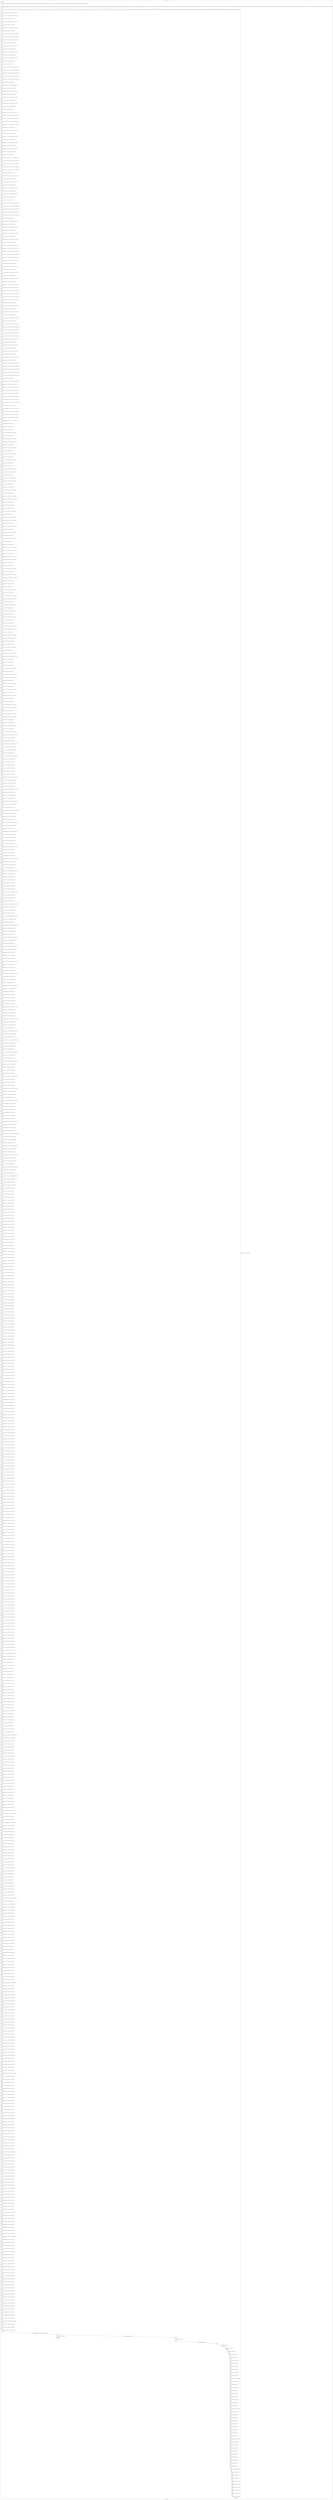 digraph G {
label="Btor2XCFA";
subgraph cluster_0 {
label="main";
main_init[];
l1[];
l3[];
l4[];
l5[];
l6[];
l7[];
l8[];
l9[];
l10[];
l11[];
l12[];
l13[];
l14[];
l15[];
l16[];
l17[];
l18[];
l19[];
l20[];
l21[];
l22[];
l23[];
l24[];
l25[];
l26[];
l27[];
l28[];
l29[];
l30[];
l31[];
l32[];
l33[];
l34[];
l35[];
l36[];
l37[];
l38[];
l39[];
l40[];
l41[];
l42[];
l43[];
l44[];
l45[];
l46[];
l47[];
l48[];
l49[];
l50[];
l51[];
l52[];
l53[];
l54[];
l55[];
l56[];
l57[];
l58[];
l59[];
l60[];
l61[];
l62[];
l63[];
l64[];
l65[];
l66[];
l67[];
l68[];
l69[];
l70[];
l71[];
l72[];
l73[];
l74[];
l75[];
l76[];
l77[];
l78[];
l79[];
l80[];
l81[];
l82[];
l83[];
l84[];
l85[];
l86[];
l87[];
l88[];
l89[];
l90[];
l91[];
l92[];
l93[];
l94[];
l95[];
l96[];
l97[];
l98[];
l99[];
l100[];
l101[];
l102[];
l103[];
l104[];
l105[];
l106[];
l107[];
l108[];
l109[];
l110[];
l111[];
l112[];
l113[];
l114[];
l115[];
l116[];
l117[];
l118[];
l119[];
l120[];
l121[];
l122[];
l123[];
l124[];
l125[];
l126[];
l127[];
l128[];
l129[];
l130[];
l131[];
l132[];
l133[];
l134[];
l135[];
l136[];
l137[];
l138[];
l139[];
l140[];
l141[];
l142[];
l143[];
l144[];
l145[];
l146[];
l147[];
l148[];
l149[];
l150[];
l151[];
l152[];
l153[];
l154[];
l155[];
l156[];
l157[];
l158[];
l159[];
l160[];
l161[];
l162[];
l163[];
l164[];
l165[];
l166[];
l167[];
l168[];
l169[];
l170[];
l171[];
l172[];
l173[];
l174[];
l175[];
l176[];
l177[];
l178[];
l179[];
l180[];
l181[];
l182[];
l183[];
l184[];
l185[];
l186[];
l187[];
l188[];
l189[];
l190[];
l191[];
l192[];
l193[];
l194[];
l195[];
l196[];
l197[];
l198[];
l199[];
l200[];
l201[];
l202[];
l203[];
l204[];
l205[];
l206[];
l207[];
l208[];
l209[];
l210[];
l211[];
l212[];
l213[];
l214[];
l215[];
l216[];
l217[];
l218[];
l219[];
l220[];
l221[];
l222[];
l223[];
l224[];
l225[];
l226[];
l227[];
l228[];
l229[];
l230[];
l231[];
l232[];
l233[];
l234[];
l235[];
l236[];
l237[];
l238[];
l239[];
l240[];
l241[];
l242[];
l243[];
l244[];
l245[];
l246[];
l247[];
l248[];
l249[];
l250[];
l251[];
l252[];
l253[];
l254[];
l255[];
l256[];
l257[];
l258[];
l259[];
l260[];
l261[];
l262[];
l263[];
l264[];
l265[];
l266[];
l267[];
l268[];
l269[];
l270[];
l271[];
l272[];
l273[];
l274[];
l275[];
l276[];
l277[];
l278[];
l279[];
l280[];
l281[];
l282[];
l283[];
l284[];
l285[];
l286[];
l287[];
l288[];
l289[];
l290[];
l291[];
l292[];
l293[];
l294[];
l295[];
l296[];
l297[];
l298[];
l299[];
l300[];
l301[];
l302[];
l303[];
l304[];
l305[];
l306[];
l307[];
l308[];
l309[];
l310[];
l311[];
l312[];
l313[];
l314[];
l315[];
l316[];
l317[];
l318[];
l319[];
l320[];
l321[];
l322[];
l323[];
l324[];
l325[];
l326[];
l327[];
l328[];
l329[];
l330[];
l331[];
l332[];
l333[];
l334[];
l335[];
l336[];
l337[];
l338[];
l339[];
l340[];
l341[];
l342[];
l343[];
l344[];
l345[];
l346[];
l347[];
l348[];
l349[];
l350[];
l351[];
l352[];
l353[];
l354[];
l355[];
l356[];
l357[];
l358[];
l359[];
l360[];
l361[];
l362[];
l363[];
l364[];
l365[];
l366[];
l367[];
l368[];
l369[];
l370[];
l371[];
l372[];
l373[];
l374[];
l375[];
l376[];
l377[];
l378[];
l379[];
l380[];
l381[];
l382[];
l383[];
l384[];
l385[];
l386[];
l387[];
l388[];
l389[];
l390[];
l391[];
l392[];
l393[];
l394[];
l395[];
l396[];
l397[];
l398[];
l399[];
l400[];
l401[];
l402[];
l403[];
l404[];
l405[];
l406[];
l407[];
l408[];
l409[];
l410[];
l411[];
l412[];
l413[];
l414[];
l415[];
l416[];
l417[];
l418[];
l419[];
l420[];
l421[];
l422[];
l423[];
l424[];
l425[];
l426[];
l427[];
l428[];
l429[];
l430[];
l431[];
l432[];
l433[];
l434[];
l435[];
l436[];
l437[];
l438[];
l439[];
l440[];
l441[];
l442[];
l443[];
l444[];
l445[];
l446[];
l447[];
l448[];
l449[];
l450[];
l451[];
l452[];
l453[];
l454[];
l455[];
l456[];
l457[];
l458[];
l459[];
l460[];
l461[];
l462[];
l463[];
l464[];
l465[];
l466[];
l467[];
l468[];
l469[];
l470[];
l471[];
l472[];
l473[];
l474[];
l475[];
l476[];
l477[];
l478[];
l479[];
l480[];
l481[];
l482[];
l483[];
l484[];
l485[];
l486[];
l487[];
l488[];
l489[];
l490[];
l491[];
l492[];
l493[];
l494[];
l495[];
l496[];
l497[];
l498[];
l499[];
l500[];
l501[];
l502[];
l503[];
l504[];
l505[];
l506[];
l507[];
l508[];
l509[];
l510[];
l511[];
l512[];
l513[];
l514[];
l515[];
l516[];
l517[];
l518[];
l519[];
l520[];
l521[];
l522[];
l523[];
l524[];
l525[];
l526[];
l527[];
l528[];
l529[];
l530[];
l531[];
l532[];
l533[];
l534[];
l535[];
l536[];
l537[];
l538[];
l539[];
l540[];
l541[];
l542[];
l543[];
l544[];
l545[];
l546[];
l547[];
l548[];
l549[];
l550[];
l551[];
l552[];
l553[];
l554[];
l555[];
l556[];
l557[];
l558[];
l559[];
l560[];
l561[];
l562[];
l563[];
l564[];
l565[];
l566[];
l567[];
l568[];
l569[];
l570[];
l571[];
l572[];
l573[];
l574[];
l575[];
l576[];
l577[];
l578[];
l579[];
l580[];
l581[];
l582[];
l583[];
l584[];
l585[];
l586[];
l587[];
l588[];
l589[];
l590[];
l591[];
l592[];
l593[];
l594[];
l595[];
l596[];
l597[];
l598[];
l599[];
l600[];
l601[];
l602[];
l603[];
l604[];
l605[];
l606[];
l607[];
l608[];
l609[];
l610[];
l611[];
l612[];
l613[];
l614[];
l615[];
l616[];
l617[];
l618[];
l619[];
l620[];
l621[];
l622[];
l623[];
l624[];
l625[];
l626[];
l627[];
l628[];
l629[];
l630[];
l631[];
l632[];
l633[];
l634[];
l635[];
l636[];
l637[];
l638[];
l639[];
l640[];
l641[];
l642[];
l643[];
l644[];
l645[];
l646[];
l647[];
l648[];
l649[];
l650[];
l651[];
l652[];
l653[];
l654[];
l655[];
l656[];
l657[];
l658[];
l659[];
l660[];
l661[];
l662[];
l663[];
l664[];
l665[];
l666[];
l667[];
l668[];
l669[];
l670[];
l671[];
l672[];
l673[];
l674[];
l675[];
l676[];
l677[];
l678[];
l679[];
l680[];
l681[];
l682[];
l683[];
l684[];
l685[];
l686[];
l687[];
l688[];
l689[];
l690[];
l691[];
l692[];
l693[];
l694[];
l695[];
l696[];
l697[];
l698[];
l699[];
l700[];
l701[];
l702[];
l703[];
l704[];
l705[];
l706[];
l707[];
l708[];
l709[];
l710[];
l711[];
l712[];
l713[];
l714[];
l715[];
l716[];
l717[];
l718[];
l719[];
l720[];
l721[];
l722[];
l723[];
l724[];
l725[];
l726[];
l727[];
l728[];
l729[];
l730[];
l731[];
l732[];
l733[];
l734[];
l735[];
l736[];
l737[];
l738[];
l739[];
l740[];
l741[];
l742[];
l743[];
l744[];
l745[];
l746[];
l747[];
l748[];
l749[];
l750[];
l751[];
l752[];
l753[];
l754[];
l755[];
l756[];
l757[];
l758[];
l759[];
l760[];
l761[];
l762[];
l763[];
l764[];
l765[];
l766[];
l767[];
l768[];
l769[];
l770[];
l771[];
l772[];
l773[];
main_error[];
l774[];
l775[];
l776[];
l777[];
l778[];
l779[];
l780[];
l781[];
l782[];
l783[];
l784[];
l785[];
l786[];
l787[];
l788[];
l789[];
l790[];
l791[];
l792[];
l793[];
l794[];
l795[];
l796[];
l797[];
l798[];
l799[];
l800[];
l801[];
l802[];
l803[];
l804[];
l805[];
l806[];
l807[];
l808[];
l809[];
l810[];
l811[];
l812[];
l813[];
l814[];
l815[];
l816[];
l817[];
l818[];
l819[];
l820[];
l821[];
l822[];
l823[];
l824[];
l825[];
l826[];
l827[];
main_init -> l1 [label="[(assign const_4 #b00000000),(assign const_31 #b0),(assign const_114 #b00000000000000000000000000000001),(assign const_115 #b00000000000000000000000000000000),(assign const_126 #b11111111),(assign const_128 #b00000000),(assign const_131 #b00000011),(assign const_135 #b00000010),(assign const_139 #b00000001)] "];
l3 -> l4 [label="[(havoc input_127),(havoc input_132),(havoc input_136),(havoc input_140),(havoc input_143),(havoc input_158),(havoc input_173),(havoc input_188),(havoc input_203),(havoc input_206),(havoc input_209),(havoc input_212),(havoc input_215),(havoc input_228),(havoc input_241),(havoc input_254),(havoc input_267),(havoc input_268),(havoc input_269),(havoc input_270),(havoc input_271),(havoc input_272),(havoc input_273),(havoc input_274),(havoc input_302),(havoc input_304),(havoc input_314),(havoc input_319),(havoc input_321),(havoc input_326),(havoc input_330),(havoc input_345),(havoc input_347),(havoc input_357),(havoc input_362),(havoc input_364),(havoc input_369),(havoc input_373),(havoc input_388),(havoc input_390),(havoc input_400),(havoc input_405),(havoc input_407),(havoc input_412),(havoc input_416),(havoc input_431),(havoc input_433),(havoc input_443),(havoc input_448),(havoc input_450),(havoc input_455),(havoc input_459)] "];
l4 -> l5 [label="[(assign ternary_116 (ite (= state_44 #b1) const_114 const_115))] "];
l5 -> l6 [label="[(assign ternary_117 (ite (= state_64 #b1) const_114 const_115))] "];
l6 -> l7 [label="[(assign binary_118 (bvadd ternary_116 ternary_117))] "];
l7 -> l8 [label="[(assign ternary_119 (ite (= state_84 #b1) const_114 const_115))] "];
l8 -> l9 [label="[(assign binary_120 (bvadd binary_118 ternary_119))] "];
l9 -> l10 [label="[(assign ternary_121 (ite (= state_104 #b1) const_114 const_115))] "];
l10 -> l11 [label="[(assign binary_122 (bvadd binary_120 ternary_121))] "];
l11 -> l12 [label="[(assign comparison_123 (ite (bvule binary_122 const_114) #b1 #b0))] "];
l12 -> l13 [label="[(assign binary_124 (bvand (bvnot state_112) (bvnot comparison_123)))] "];
l13 -> l14 [label="[(assign comparison_129 (ite (= const_128 state_29) #b1 #b0))] "];
l14 -> l15 [label="[(assign binary_130 (bvand input_127 comparison_129))] "];
l15 -> l16 [label="[(assign comparison_133 (ite (= const_128 state_27) #b1 #b0))] "];
l16 -> l17 [label="[(assign binary_134 (bvand input_132 comparison_133))] "];
l17 -> l18 [label="[(assign comparison_137 (ite (= const_128 state_25) #b1 #b0))] "];
l18 -> l19 [label="[(assign binary_138 (bvand input_136 comparison_137))] "];
l19 -> l20 [label="[(assign comparison_141 (ite (= const_128 state_23) #b1 #b0))] "];
l20 -> l21 [label="[(assign binary_142 (bvand input_140 comparison_141))] "];
l21 -> l22 [label="[(assign binary_144 (bvxor const_126 state_5))] "];
l22 -> l23 [label="[(assign ternary_145 (ite (= input_143 #b1) const_126 binary_144))] "];
l23 -> l24 [label="[(assign ternary_146 (ite (= binary_142 #b1) const_128 ternary_145))] "];
l24 -> l25 [label="[(assign ternary_147 (ite (= binary_138 #b1) const_139 ternary_146))] "];
l25 -> l26 [label="[(assign ternary_148 (ite (= binary_134 #b1) const_135 ternary_147))] "];
l26 -> l27 [label="[(assign ternary_149 (ite (= binary_130 #b1) const_131 ternary_148))] "];
l27 -> l28 [label="[(assign binary_150 (bvxor const_126 ternary_149))] "];
l28 -> l29 [label="[(assign comparison_152 (ite (= const_139 state_29) #b1 #b0))] "];
l29 -> l30 [label="[(assign binary_153 (bvand input_127 comparison_152))] "];
l30 -> l31 [label="[(assign comparison_154 (ite (= const_139 state_27) #b1 #b0))] "];
l31 -> l32 [label="[(assign binary_155 (bvand input_132 comparison_154))] "];
l32 -> l33 [label="[(assign comparison_156 (ite (= const_139 state_25) #b1 #b0))] "];
l33 -> l34 [label="[(assign binary_157 (bvand input_136 comparison_156))] "];
l34 -> l35 [label="[(assign comparison_159 (ite (= const_139 state_23) #b1 #b0))] "];
l35 -> l36 [label="[(assign binary_160 (bvand input_140 comparison_159))] "];
l36 -> l37 [label="[(assign binary_161 (bvxor const_126 state_7))] "];
l37 -> l38 [label="[(assign ternary_162 (ite (= binary_160 #b1) const_128 binary_161))] "];
l38 -> l39 [label="[(assign ternary_163 (ite (= input_158 #b1) const_126 ternary_162))] "];
l39 -> l40 [label="[(assign ternary_164 (ite (= binary_157 #b1) const_139 ternary_163))] "];
l40 -> l41 [label="[(assign ternary_165 (ite (= binary_155 #b1) const_135 ternary_164))] "];
l41 -> l42 [label="[(assign ternary_166 (ite (= binary_153 #b1) const_131 ternary_165))] "];
l42 -> l43 [label="[(assign binary_167 (bvxor const_126 ternary_166))] "];
l43 -> l44 [label="[(assign comparison_169 (ite (= const_135 state_29) #b1 #b0))] "];
l44 -> l45 [label="[(assign binary_170 (bvand input_127 comparison_169))] "];
l45 -> l46 [label="[(assign comparison_171 (ite (= const_135 state_27) #b1 #b0))] "];
l46 -> l47 [label="[(assign binary_172 (bvand input_132 comparison_171))] "];
l47 -> l48 [label="[(assign comparison_174 (ite (= const_135 state_25) #b1 #b0))] "];
l48 -> l49 [label="[(assign binary_175 (bvand input_136 comparison_174))] "];
l49 -> l50 [label="[(assign comparison_176 (ite (= const_135 state_23) #b1 #b0))] "];
l50 -> l51 [label="[(assign binary_177 (bvand input_140 comparison_176))] "];
l51 -> l52 [label="[(assign binary_178 (bvxor const_126 state_9))] "];
l52 -> l53 [label="[(assign ternary_179 (ite (= binary_177 #b1) const_128 binary_178))] "];
l53 -> l54 [label="[(assign ternary_180 (ite (= binary_175 #b1) const_139 ternary_179))] "];
l54 -> l55 [label="[(assign ternary_181 (ite (= input_173 #b1) const_126 ternary_180))] "];
l55 -> l56 [label="[(assign ternary_182 (ite (= binary_172 #b1) const_135 ternary_181))] "];
l56 -> l57 [label="[(assign ternary_183 (ite (= binary_170 #b1) const_131 ternary_182))] "];
l57 -> l58 [label="[(assign binary_184 (bvxor const_126 ternary_183))] "];
l58 -> l59 [label="[(assign comparison_186 (ite (= const_131 state_29) #b1 #b0))] "];
l59 -> l60 [label="[(assign binary_187 (bvand input_127 comparison_186))] "];
l60 -> l61 [label="[(assign comparison_189 (ite (= const_131 state_27) #b1 #b0))] "];
l61 -> l62 [label="[(assign binary_190 (bvand input_132 comparison_189))] "];
l62 -> l63 [label="[(assign comparison_191 (ite (= const_131 state_25) #b1 #b0))] "];
l63 -> l64 [label="[(assign binary_192 (bvand input_136 comparison_191))] "];
l64 -> l65 [label="[(assign comparison_193 (ite (= const_131 state_23) #b1 #b0))] "];
l65 -> l66 [label="[(assign binary_194 (bvand input_140 comparison_193))] "];
l66 -> l67 [label="[(assign binary_195 (bvxor const_126 state_11))] "];
l67 -> l68 [label="[(assign ternary_196 (ite (= binary_194 #b1) const_128 binary_195))] "];
l68 -> l69 [label="[(assign ternary_197 (ite (= binary_192 #b1) const_139 ternary_196))] "];
l69 -> l70 [label="[(assign ternary_198 (ite (= binary_190 #b1) const_135 ternary_197))] "];
l70 -> l71 [label="[(assign ternary_199 (ite (= input_188 #b1) const_126 ternary_198))] "];
l71 -> l72 [label="[(assign ternary_200 (ite (= binary_187 #b1) const_131 ternary_199))] "];
l72 -> l73 [label="[(assign binary_201 (bvxor const_126 ternary_200))] "];
l73 -> l74 [label="[(assign comparison_204 (ite (= const_128 binary_195) #b1 #b0))] "];
l74 -> l75 [label="[(assign binary_205 (bvand input_203 comparison_204))] "];
l75 -> l76 [label="[(assign comparison_207 (ite (= const_128 binary_178) #b1 #b0))] "];
l76 -> l77 [label="[(assign binary_208 (bvand input_206 comparison_207))] "];
l77 -> l78 [label="[(assign comparison_210 (ite (= const_128 binary_161) #b1 #b0))] "];
l78 -> l79 [label="[(assign binary_211 (bvand input_209 comparison_210))] "];
l79 -> l80 [label="[(assign comparison_213 (ite (= const_128 binary_144) #b1 #b0))] "];
l80 -> l81 [label="[(assign binary_214 (bvand input_212 comparison_213))] "];
l81 -> l82 [label="[(assign ternary_216 (ite (= input_215 #b1) const_139 state_13))] "];
l82 -> l83 [label="[(assign ternary_217 (ite (= binary_214 #b1) const_128 ternary_216))] "];
l83 -> l84 [label="[(assign ternary_218 (ite (= binary_211 #b1) const_128 ternary_217))] "];
l84 -> l85 [label="[(assign ternary_219 (ite (= binary_208 #b1) const_128 ternary_218))] "];
l85 -> l86 [label="[(assign ternary_220 (ite (= binary_205 #b1) const_128 ternary_219))] "];
l86 -> l87 [label="[(assign comparison_222 (ite (= const_139 binary_195) #b1 #b0))] "];
l87 -> l88 [label="[(assign binary_223 (bvand input_203 comparison_222))] "];
l88 -> l89 [label="[(assign comparison_224 (ite (= const_139 binary_178) #b1 #b0))] "];
l89 -> l90 [label="[(assign binary_225 (bvand input_206 comparison_224))] "];
l90 -> l91 [label="[(assign comparison_226 (ite (= const_139 binary_161) #b1 #b0))] "];
l91 -> l92 [label="[(assign binary_227 (bvand input_209 comparison_226))] "];
l92 -> l93 [label="[(assign comparison_229 (ite (= const_139 binary_144) #b1 #b0))] "];
l93 -> l94 [label="[(assign binary_230 (bvand input_212 comparison_229))] "];
l94 -> l95 [label="[(assign ternary_231 (ite (= binary_230 #b1) const_128 state_15))] "];
l95 -> l96 [label="[(assign ternary_232 (ite (= input_228 #b1) const_139 ternary_231))] "];
l96 -> l97 [label="[(assign ternary_233 (ite (= binary_227 #b1) const_128 ternary_232))] "];
l97 -> l98 [label="[(assign ternary_234 (ite (= binary_225 #b1) const_128 ternary_233))] "];
l98 -> l99 [label="[(assign ternary_235 (ite (= binary_223 #b1) const_128 ternary_234))] "];
l99 -> l100 [label="[(assign comparison_237 (ite (= const_135 binary_195) #b1 #b0))] "];
l100 -> l101 [label="[(assign binary_238 (bvand input_203 comparison_237))] "];
l101 -> l102 [label="[(assign comparison_239 (ite (= const_135 binary_178) #b1 #b0))] "];
l102 -> l103 [label="[(assign binary_240 (bvand input_206 comparison_239))] "];
l103 -> l104 [label="[(assign comparison_242 (ite (= const_135 binary_161) #b1 #b0))] "];
l104 -> l105 [label="[(assign binary_243 (bvand input_209 comparison_242))] "];
l105 -> l106 [label="[(assign comparison_244 (ite (= const_135 binary_144) #b1 #b0))] "];
l106 -> l107 [label="[(assign binary_245 (bvand input_212 comparison_244))] "];
l107 -> l108 [label="[(assign ternary_246 (ite (= binary_245 #b1) const_128 state_17))] "];
l108 -> l109 [label="[(assign ternary_247 (ite (= binary_243 #b1) const_128 ternary_246))] "];
l109 -> l110 [label="[(assign ternary_248 (ite (= input_241 #b1) const_139 ternary_247))] "];
l110 -> l111 [label="[(assign ternary_249 (ite (= binary_240 #b1) const_128 ternary_248))] "];
l111 -> l112 [label="[(assign ternary_250 (ite (= binary_238 #b1) const_128 ternary_249))] "];
l112 -> l113 [label="[(assign comparison_252 (ite (= const_131 binary_195) #b1 #b0))] "];
l113 -> l114 [label="[(assign binary_253 (bvand input_203 comparison_252))] "];
l114 -> l115 [label="[(assign comparison_255 (ite (= const_131 binary_178) #b1 #b0))] "];
l115 -> l116 [label="[(assign binary_256 (bvand input_206 comparison_255))] "];
l116 -> l117 [label="[(assign comparison_257 (ite (= const_131 binary_161) #b1 #b0))] "];
l117 -> l118 [label="[(assign binary_258 (bvand input_209 comparison_257))] "];
l118 -> l119 [label="[(assign comparison_259 (ite (= const_131 binary_144) #b1 #b0))] "];
l119 -> l120 [label="[(assign binary_260 (bvand input_212 comparison_259))] "];
l120 -> l121 [label="[(assign ternary_261 (ite (= binary_260 #b1) const_128 state_19))] "];
l121 -> l122 [label="[(assign ternary_262 (ite (= binary_258 #b1) const_128 ternary_261))] "];
l122 -> l123 [label="[(assign ternary_263 (ite (= binary_256 #b1) const_128 ternary_262))] "];
l123 -> l124 [label="[(assign ternary_264 (ite (= input_254 #b1) const_139 ternary_263))] "];
l124 -> l125 [label="[(assign ternary_265 (ite (= binary_253 #b1) const_128 ternary_264))] "];
l125 -> l126 [label="[(assign binary_275 (bvxor const_126 state_21))] "];
l126 -> l127 [label="[(assign ternary_276 (ite (= input_274 #b1) const_128 binary_275))] "];
l127 -> l128 [label="[(assign ternary_277 (ite (= input_273 #b1) const_126 ternary_276))] "];
l128 -> l129 [label="[(assign ternary_278 (ite (= input_272 #b1) const_139 ternary_277))] "];
l129 -> l130 [label="[(assign ternary_279 (ite (= input_271 #b1) const_126 ternary_278))] "];
l130 -> l131 [label="[(assign ternary_280 (ite (= input_270 #b1) const_135 ternary_279))] "];
l131 -> l132 [label="[(assign ternary_281 (ite (= input_269 #b1) const_126 ternary_280))] "];
l132 -> l133 [label="[(assign ternary_282 (ite (= input_268 #b1) const_131 ternary_281))] "];
l133 -> l134 [label="[(assign ternary_283 (ite (= input_267 #b1) const_126 ternary_282))] "];
l134 -> l135 [label="[(assign binary_284 (bvxor const_126 ternary_283))] "];
l135 -> l136 [label="[(assign ternary_286 (ite (= input_274 #b1) binary_275 state_23))] "];
l136 -> l137 [label="[(assign ternary_288 (ite (= input_272 #b1) binary_275 state_25))] "];
l137 -> l138 [label="[(assign ternary_290 (ite (= input_270 #b1) binary_275 state_27))] "];
l138 -> l139 [label="[(assign ternary_292 (ite (= input_268 #b1) binary_275 state_29))] "];
l139 -> l140 [label="[(assign binary_294 (bvand (bvnot state_32) (bvnot input_143)))] "];
l140 -> l141 [label="[(assign binary_295 (bvor binary_294 input_273))] "];
l141 -> l142 [label="[(assign binary_296 (bvor binary_295 input_212))] "];
l142 -> l143 [label="[(assign binary_298 (bvor state_34 input_143))] "];
l143 -> l144 [label="[(assign binary_299 (bvand binary_298 (bvnot input_274)))] "];
l144 -> l145 [label="[(assign binary_301 (bvor state_36 input_274))] "];
l145 -> l146 [label="[(assign binary_303 (bvand binary_301 (bvnot input_302)))] "];
l146 -> l147 [label="[(assign binary_305 (bvand binary_303 (bvnot input_304)))] "];
l147 -> l148 [label="[(assign binary_307 (bvor state_38 input_304))] "];
l148 -> l149 [label="[(assign binary_308 (bvand binary_307 (bvnot input_215)))] "];
l149 -> l150 [label="[(assign binary_310 (bvor state_40 input_215))] "];
l150 -> l151 [label="[(assign binary_311 (bvand binary_310 (bvnot input_140)))] "];
l151 -> l152 [label="[(assign binary_313 (bvor state_42 input_140))] "];
l152 -> l153 [label="[(assign binary_315 (bvand binary_313 (bvnot input_314)))] "];
l153 -> l154 [label="[(assign binary_317 (bvor state_44 input_302))] "];
l154 -> l155 [label="[(assign binary_318 (bvor binary_317 input_314))] "];
l155 -> l156 [label="[(assign binary_320 (bvand binary_318 (bvnot input_319)))] "];
l156 -> l157 [label="[(assign binary_322 (bvand binary_320 (bvnot input_321)))] "];
l157 -> l158 [label="[(assign binary_324 (bvor state_46 input_319))] "];
l158 -> l159 [label="[(assign binary_325 (bvand binary_324 (bvnot input_273)))] "];
l159 -> l160 [label="[(assign binary_327 (bvand binary_325 (bvnot input_326)))] "];
l160 -> l161 [label="[(assign binary_329 (bvor state_48 input_321))] "];
l161 -> l162 [label="[(assign binary_331 (bvor binary_329 input_330))] "];
l162 -> l163 [label="[(assign binary_332 (bvand binary_331 (bvnot input_212)))] "];
l163 -> l164 [label="[(assign binary_334 (bvor state_50 input_326))] "];
l164 -> l165 [label="[(assign binary_335 (bvand binary_334 (bvnot input_330)))] "];
l165 -> l166 [label="[(assign binary_337 (bvand (bvnot state_52) (bvnot input_158)))] "];
l166 -> l167 [label="[(assign binary_338 (bvor binary_337 input_271))] "];
l167 -> l168 [label="[(assign binary_339 (bvor binary_338 input_209))] "];
l168 -> l169 [label="[(assign binary_341 (bvor state_54 input_158))] "];
l169 -> l170 [label="[(assign binary_342 (bvand binary_341 (bvnot input_272)))] "];
l170 -> l171 [label="[(assign binary_344 (bvor state_56 input_272))] "];
l171 -> l172 [label="[(assign binary_346 (bvand binary_344 (bvnot input_345)))] "];
l172 -> l173 [label="[(assign binary_348 (bvand binary_346 (bvnot input_347)))] "];
l173 -> l174 [label="[(assign binary_350 (bvor state_58 input_347))] "];
l174 -> l175 [label="[(assign binary_351 (bvand binary_350 (bvnot input_228)))] "];
l175 -> l176 [label="[(assign binary_353 (bvor state_60 input_228))] "];
l176 -> l177 [label="[(assign binary_354 (bvand binary_353 (bvnot input_136)))] "];
l177 -> l178 [label="[(assign binary_356 (bvor state_62 input_136))] "];
l178 -> l179 [label="[(assign binary_358 (bvand binary_356 (bvnot input_357)))] "];
l179 -> l180 [label="[(assign binary_360 (bvor state_64 input_345))] "];
l180 -> l181 [label="[(assign binary_361 (bvor binary_360 input_357))] "];
l181 -> l182 [label="[(assign binary_363 (bvand binary_361 (bvnot input_362)))] "];
l182 -> l183 [label="[(assign binary_365 (bvand binary_363 (bvnot input_364)))] "];
l183 -> l184 [label="[(assign binary_367 (bvor state_66 input_362))] "];
l184 -> l185 [label="[(assign binary_368 (bvand binary_367 (bvnot input_271)))] "];
l185 -> l186 [label="[(assign binary_370 (bvand binary_368 (bvnot input_369)))] "];
l186 -> l187 [label="[(assign binary_372 (bvor state_68 input_364))] "];
l187 -> l188 [label="[(assign binary_374 (bvor binary_372 input_373))] "];
l188 -> l189 [label="[(assign binary_375 (bvand binary_374 (bvnot input_209)))] "];
l189 -> l190 [label="[(assign binary_377 (bvor state_70 input_369))] "];
l190 -> l191 [label="[(assign binary_378 (bvand binary_377 (bvnot input_373)))] "];
l191 -> l192 [label="[(assign binary_380 (bvand (bvnot state_72) (bvnot input_173)))] "];
l192 -> l193 [label="[(assign binary_381 (bvor binary_380 input_269))] "];
l193 -> l194 [label="[(assign binary_382 (bvor binary_381 input_206))] "];
l194 -> l195 [label="[(assign binary_384 (bvor state_74 input_173))] "];
l195 -> l196 [label="[(assign binary_385 (bvand binary_384 (bvnot input_270)))] "];
l196 -> l197 [label="[(assign binary_387 (bvor state_76 input_270))] "];
l197 -> l198 [label="[(assign binary_389 (bvand binary_387 (bvnot input_388)))] "];
l198 -> l199 [label="[(assign binary_391 (bvand binary_389 (bvnot input_390)))] "];
l199 -> l200 [label="[(assign binary_393 (bvor state_78 input_390))] "];
l200 -> l201 [label="[(assign binary_394 (bvand binary_393 (bvnot input_241)))] "];
l201 -> l202 [label="[(assign binary_396 (bvor state_80 input_241))] "];
l202 -> l203 [label="[(assign binary_397 (bvand binary_396 (bvnot input_132)))] "];
l203 -> l204 [label="[(assign binary_399 (bvor state_82 input_132))] "];
l204 -> l205 [label="[(assign binary_401 (bvand binary_399 (bvnot input_400)))] "];
l205 -> l206 [label="[(assign binary_403 (bvor state_84 input_388))] "];
l206 -> l207 [label="[(assign binary_404 (bvor binary_403 input_400))] "];
l207 -> l208 [label="[(assign binary_406 (bvand binary_404 (bvnot input_405)))] "];
l208 -> l209 [label="[(assign binary_408 (bvand binary_406 (bvnot input_407)))] "];
l209 -> l210 [label="[(assign binary_410 (bvor state_86 input_405))] "];
l210 -> l211 [label="[(assign binary_411 (bvand binary_410 (bvnot input_269)))] "];
l211 -> l212 [label="[(assign binary_413 (bvand binary_411 (bvnot input_412)))] "];
l212 -> l213 [label="[(assign binary_415 (bvor state_88 input_407))] "];
l213 -> l214 [label="[(assign binary_417 (bvor binary_415 input_416))] "];
l214 -> l215 [label="[(assign binary_418 (bvand binary_417 (bvnot input_206)))] "];
l215 -> l216 [label="[(assign binary_420 (bvor state_90 input_412))] "];
l216 -> l217 [label="[(assign binary_421 (bvand binary_420 (bvnot input_416)))] "];
l217 -> l218 [label="[(assign binary_423 (bvand (bvnot state_92) (bvnot input_188)))] "];
l218 -> l219 [label="[(assign binary_424 (bvor binary_423 input_267))] "];
l219 -> l220 [label="[(assign binary_425 (bvor binary_424 input_203))] "];
l220 -> l221 [label="[(assign binary_427 (bvor state_94 input_188))] "];
l221 -> l222 [label="[(assign binary_428 (bvand binary_427 (bvnot input_268)))] "];
l222 -> l223 [label="[(assign binary_430 (bvor state_96 input_268))] "];
l223 -> l224 [label="[(assign binary_432 (bvand binary_430 (bvnot input_431)))] "];
l224 -> l225 [label="[(assign binary_434 (bvand binary_432 (bvnot input_433)))] "];
l225 -> l226 [label="[(assign binary_436 (bvor state_98 input_433))] "];
l226 -> l227 [label="[(assign binary_437 (bvand binary_436 (bvnot input_254)))] "];
l227 -> l228 [label="[(assign binary_439 (bvor state_100 input_254))] "];
l228 -> l229 [label="[(assign binary_440 (bvand binary_439 (bvnot input_127)))] "];
l229 -> l230 [label="[(assign binary_442 (bvor state_102 input_127))] "];
l230 -> l231 [label="[(assign binary_444 (bvand binary_442 (bvnot input_443)))] "];
l231 -> l232 [label="[(assign binary_446 (bvor state_104 input_431))] "];
l232 -> l233 [label="[(assign binary_447 (bvor binary_446 input_443))] "];
l233 -> l234 [label="[(assign binary_449 (bvand binary_447 (bvnot input_448)))] "];
l234 -> l235 [label="[(assign binary_451 (bvand binary_449 (bvnot input_450)))] "];
l235 -> l236 [label="[(assign binary_453 (bvor state_106 input_448))] "];
l236 -> l237 [label="[(assign binary_454 (bvand binary_453 (bvnot input_267)))] "];
l237 -> l238 [label="[(assign binary_456 (bvand binary_454 (bvnot input_455)))] "];
l238 -> l239 [label="[(assign binary_458 (bvor state_108 input_450))] "];
l239 -> l240 [label="[(assign binary_460 (bvor binary_458 input_459))] "];
l240 -> l241 [label="[(assign binary_461 (bvand binary_460 (bvnot input_203)))] "];
l241 -> l242 [label="[(assign binary_463 (bvor state_110 input_455))] "];
l242 -> l243 [label="[(assign binary_464 (bvand binary_463 (bvnot input_459)))] "];
l243 -> l244 [label="[(assign binary_466 (bvor (bvnot state_32) (bvnot input_143)))] "];
l244 -> l245 [label="[(assign binary_467 (bvor state_34 (bvnot input_274)))] "];
l245 -> l246 [label="[(assign binary_468 (bvand binary_466 binary_467))] "];
l246 -> l247 [label="[(assign comparison_469 (ite (= const_126 state_23) #b1 #b0))] "];
l247 -> l248 [label="[(assign binary_470 (bvand state_36 comparison_469))] "];
l248 -> l249 [label="[(assign binary_471 (bvor (bvnot input_302) binary_470))] "];
l249 -> l250 [label="[(assign binary_472 (bvand binary_468 binary_471))] "];
l250 -> l251 [label="[(assign binary_473 (bvand state_36 (bvnot comparison_469)))] "];
l251 -> l252 [label="[(assign binary_474 (bvor (bvnot input_304) binary_473))] "];
l252 -> l253 [label="[(assign binary_475 (bvand binary_472 binary_474))] "];
l253 -> l254 [label="[(assign binary_476 (bvor state_38 (bvnot input_215)))] "];
l254 -> l255 [label="[(assign binary_477 (bvand binary_475 binary_476))] "];
l255 -> l256 [label="[(assign binary_478 (bvor state_40 (bvnot input_140)))] "];
l256 -> l257 [label="[(assign binary_479 (bvand binary_477 binary_478))] "];
l257 -> l258 [label="[(assign comparison_480 (ite (= const_128 state_13) #b1 #b0))] "];
l258 -> l259 [label="[(assign binary_481 (bvand state_42 comparison_480))] "];
l259 -> l260 [label="[(assign binary_482 (bvor (bvnot input_314) binary_481))] "];
l260 -> l261 [label="[(assign binary_483 (bvand binary_479 binary_482))] "];
l261 -> l262 [label="[(assign comparison_484 (ite (= const_126 binary_144) #b1 #b0))] "];
l262 -> l263 [label="[(assign binary_485 (bvand state_44 comparison_484))] "];
l263 -> l264 [label="[(assign binary_486 (bvor (bvnot input_319) binary_485))] "];
l264 -> l265 [label="[(assign binary_487 (bvand binary_483 binary_486))] "];
l265 -> l266 [label="[(assign binary_488 (bvand state_44 (bvnot comparison_484)))] "];
l266 -> l267 [label="[(assign binary_489 (bvor (bvnot input_321) binary_488))] "];
l267 -> l268 [label="[(assign binary_490 (bvand binary_487 binary_489))] "];
l268 -> l269 [label="[(assign comparison_491 (ite (= const_128 binary_275) #b1 #b0))] "];
l269 -> l270 [label="[(assign binary_492 (bvand state_46 comparison_491))] "];
l270 -> l271 [label="[(assign binary_493 (bvor (bvnot input_273) binary_492))] "];
l271 -> l272 [label="[(assign binary_494 (bvand binary_490 binary_493))] "];
l272 -> l273 [label="[(assign binary_495 (bvand state_46 (bvnot comparison_491)))] "];
l273 -> l274 [label="[(assign binary_496 (bvor (bvnot input_326) binary_495))] "];
l274 -> l275 [label="[(assign binary_497 (bvand binary_494 binary_496))] "];
l275 -> l276 [label="[(assign binary_498 (bvand state_50 (bvnot comparison_484)))] "];
l276 -> l277 [label="[(assign binary_499 (bvor (bvnot input_330) binary_498))] "];
l277 -> l278 [label="[(assign binary_500 (bvand binary_497 binary_499))] "];
l278 -> l279 [label="[(assign binary_501 (bvor state_48 (bvnot input_212)))] "];
l279 -> l280 [label="[(assign binary_502 (bvand binary_500 binary_501))] "];
l280 -> l281 [label="[(assign binary_503 (bvor (bvnot state_52) (bvnot input_158)))] "];
l281 -> l282 [label="[(assign binary_504 (bvand binary_502 binary_503))] "];
l282 -> l283 [label="[(assign binary_505 (bvor state_54 (bvnot input_272)))] "];
l283 -> l284 [label="[(assign binary_506 (bvand binary_504 binary_505))] "];
l284 -> l285 [label="[(assign comparison_507 (ite (= const_126 state_25) #b1 #b0))] "];
l285 -> l286 [label="[(assign binary_508 (bvand state_56 comparison_507))] "];
l286 -> l287 [label="[(assign binary_509 (bvor (bvnot input_345) binary_508))] "];
l287 -> l288 [label="[(assign binary_510 (bvand binary_506 binary_509))] "];
l288 -> l289 [label="[(assign binary_511 (bvand state_56 (bvnot comparison_507)))] "];
l289 -> l290 [label="[(assign binary_512 (bvor (bvnot input_347) binary_511))] "];
l290 -> l291 [label="[(assign binary_513 (bvand binary_510 binary_512))] "];
l291 -> l292 [label="[(assign binary_514 (bvor state_58 (bvnot input_228)))] "];
l292 -> l293 [label="[(assign binary_515 (bvand binary_513 binary_514))] "];
l293 -> l294 [label="[(assign binary_516 (bvor state_60 (bvnot input_136)))] "];
l294 -> l295 [label="[(assign binary_517 (bvand binary_515 binary_516))] "];
l295 -> l296 [label="[(assign comparison_518 (ite (= const_128 state_15) #b1 #b0))] "];
l296 -> l297 [label="[(assign binary_519 (bvand state_62 comparison_518))] "];
l297 -> l298 [label="[(assign binary_520 (bvor (bvnot input_357) binary_519))] "];
l298 -> l299 [label="[(assign binary_521 (bvand binary_517 binary_520))] "];
l299 -> l300 [label="[(assign comparison_522 (ite (= const_126 binary_161) #b1 #b0))] "];
l300 -> l301 [label="[(assign binary_523 (bvand state_64 comparison_522))] "];
l301 -> l302 [label="[(assign binary_524 (bvor (bvnot input_362) binary_523))] "];
l302 -> l303 [label="[(assign binary_525 (bvand binary_521 binary_524))] "];
l303 -> l304 [label="[(assign binary_526 (bvand state_64 (bvnot comparison_522)))] "];
l304 -> l305 [label="[(assign binary_527 (bvor (bvnot input_364) binary_526))] "];
l305 -> l306 [label="[(assign binary_528 (bvand binary_525 binary_527))] "];
l306 -> l307 [label="[(assign comparison_529 (ite (= const_139 binary_275) #b1 #b0))] "];
l307 -> l308 [label="[(assign binary_530 (bvand state_66 comparison_529))] "];
l308 -> l309 [label="[(assign binary_531 (bvor (bvnot input_271) binary_530))] "];
l309 -> l310 [label="[(assign binary_532 (bvand binary_528 binary_531))] "];
l310 -> l311 [label="[(assign binary_533 (bvand state_66 (bvnot comparison_529)))] "];
l311 -> l312 [label="[(assign binary_534 (bvor (bvnot input_369) binary_533))] "];
l312 -> l313 [label="[(assign binary_535 (bvand binary_532 binary_534))] "];
l313 -> l314 [label="[(assign binary_536 (bvand state_70 (bvnot comparison_522)))] "];
l314 -> l315 [label="[(assign binary_537 (bvor (bvnot input_373) binary_536))] "];
l315 -> l316 [label="[(assign binary_538 (bvand binary_535 binary_537))] "];
l316 -> l317 [label="[(assign binary_539 (bvor state_68 (bvnot input_209)))] "];
l317 -> l318 [label="[(assign binary_540 (bvand binary_538 binary_539))] "];
l318 -> l319 [label="[(assign binary_541 (bvor (bvnot state_72) (bvnot input_173)))] "];
l319 -> l320 [label="[(assign binary_542 (bvand binary_540 binary_541))] "];
l320 -> l321 [label="[(assign binary_543 (bvor state_74 (bvnot input_270)))] "];
l321 -> l322 [label="[(assign binary_544 (bvand binary_542 binary_543))] "];
l322 -> l323 [label="[(assign comparison_545 (ite (= const_126 state_27) #b1 #b0))] "];
l323 -> l324 [label="[(assign binary_546 (bvand state_76 comparison_545))] "];
l324 -> l325 [label="[(assign binary_547 (bvor (bvnot input_388) binary_546))] "];
l325 -> l326 [label="[(assign binary_548 (bvand binary_544 binary_547))] "];
l326 -> l327 [label="[(assign binary_549 (bvand state_76 (bvnot comparison_545)))] "];
l327 -> l328 [label="[(assign binary_550 (bvor (bvnot input_390) binary_549))] "];
l328 -> l329 [label="[(assign binary_551 (bvand binary_548 binary_550))] "];
l329 -> l330 [label="[(assign binary_552 (bvor state_78 (bvnot input_241)))] "];
l330 -> l331 [label="[(assign binary_553 (bvand binary_551 binary_552))] "];
l331 -> l332 [label="[(assign binary_554 (bvor state_80 (bvnot input_132)))] "];
l332 -> l333 [label="[(assign binary_555 (bvand binary_553 binary_554))] "];
l333 -> l334 [label="[(assign comparison_556 (ite (= const_128 state_17) #b1 #b0))] "];
l334 -> l335 [label="[(assign binary_557 (bvand state_82 comparison_556))] "];
l335 -> l336 [label="[(assign binary_558 (bvor (bvnot input_400) binary_557))] "];
l336 -> l337 [label="[(assign binary_559 (bvand binary_555 binary_558))] "];
l337 -> l338 [label="[(assign comparison_560 (ite (= const_126 binary_178) #b1 #b0))] "];
l338 -> l339 [label="[(assign binary_561 (bvand state_84 comparison_560))] "];
l339 -> l340 [label="[(assign binary_562 (bvor (bvnot input_405) binary_561))] "];
l340 -> l341 [label="[(assign binary_563 (bvand binary_559 binary_562))] "];
l341 -> l342 [label="[(assign binary_564 (bvand state_84 (bvnot comparison_560)))] "];
l342 -> l343 [label="[(assign binary_565 (bvor (bvnot input_407) binary_564))] "];
l343 -> l344 [label="[(assign binary_566 (bvand binary_563 binary_565))] "];
l344 -> l345 [label="[(assign comparison_567 (ite (= const_135 binary_275) #b1 #b0))] "];
l345 -> l346 [label="[(assign binary_568 (bvand state_86 comparison_567))] "];
l346 -> l347 [label="[(assign binary_569 (bvor (bvnot input_269) binary_568))] "];
l347 -> l348 [label="[(assign binary_570 (bvand binary_566 binary_569))] "];
l348 -> l349 [label="[(assign binary_571 (bvand state_86 (bvnot comparison_567)))] "];
l349 -> l350 [label="[(assign binary_572 (bvor (bvnot input_412) binary_571))] "];
l350 -> l351 [label="[(assign binary_573 (bvand binary_570 binary_572))] "];
l351 -> l352 [label="[(assign binary_574 (bvand state_90 (bvnot comparison_560)))] "];
l352 -> l353 [label="[(assign binary_575 (bvor (bvnot input_416) binary_574))] "];
l353 -> l354 [label="[(assign binary_576 (bvand binary_573 binary_575))] "];
l354 -> l355 [label="[(assign binary_577 (bvor state_88 (bvnot input_206)))] "];
l355 -> l356 [label="[(assign binary_578 (bvand binary_576 binary_577))] "];
l356 -> l357 [label="[(assign binary_579 (bvor (bvnot state_92) (bvnot input_188)))] "];
l357 -> l358 [label="[(assign binary_580 (bvand binary_578 binary_579))] "];
l358 -> l359 [label="[(assign binary_581 (bvor state_94 (bvnot input_268)))] "];
l359 -> l360 [label="[(assign binary_582 (bvand binary_580 binary_581))] "];
l360 -> l361 [label="[(assign comparison_583 (ite (= const_126 state_29) #b1 #b0))] "];
l361 -> l362 [label="[(assign binary_584 (bvand state_96 comparison_583))] "];
l362 -> l363 [label="[(assign binary_585 (bvor (bvnot input_431) binary_584))] "];
l363 -> l364 [label="[(assign binary_586 (bvand binary_582 binary_585))] "];
l364 -> l365 [label="[(assign binary_587 (bvand state_96 (bvnot comparison_583)))] "];
l365 -> l366 [label="[(assign binary_588 (bvor (bvnot input_433) binary_587))] "];
l366 -> l367 [label="[(assign binary_589 (bvand binary_586 binary_588))] "];
l367 -> l368 [label="[(assign binary_590 (bvor state_98 (bvnot input_254)))] "];
l368 -> l369 [label="[(assign binary_591 (bvand binary_589 binary_590))] "];
l369 -> l370 [label="[(assign binary_592 (bvor state_100 (bvnot input_127)))] "];
l370 -> l371 [label="[(assign binary_593 (bvand binary_591 binary_592))] "];
l371 -> l372 [label="[(assign comparison_594 (ite (= const_128 state_19) #b1 #b0))] "];
l372 -> l373 [label="[(assign binary_595 (bvand state_102 comparison_594))] "];
l373 -> l374 [label="[(assign binary_596 (bvor (bvnot input_443) binary_595))] "];
l374 -> l375 [label="[(assign binary_597 (bvand binary_593 binary_596))] "];
l375 -> l376 [label="[(assign comparison_598 (ite (= const_126 binary_195) #b1 #b0))] "];
l376 -> l377 [label="[(assign binary_599 (bvand state_104 comparison_598))] "];
l377 -> l378 [label="[(assign binary_600 (bvor (bvnot input_448) binary_599))] "];
l378 -> l379 [label="[(assign binary_601 (bvand binary_597 binary_600))] "];
l379 -> l380 [label="[(assign binary_602 (bvand state_104 (bvnot comparison_598)))] "];
l380 -> l381 [label="[(assign binary_603 (bvor (bvnot input_450) binary_602))] "];
l381 -> l382 [label="[(assign binary_604 (bvand binary_601 binary_603))] "];
l382 -> l383 [label="[(assign comparison_605 (ite (= const_131 binary_275) #b1 #b0))] "];
l383 -> l384 [label="[(assign binary_606 (bvand state_106 comparison_605))] "];
l384 -> l385 [label="[(assign binary_607 (bvor (bvnot input_267) binary_606))] "];
l385 -> l386 [label="[(assign binary_608 (bvand binary_604 binary_607))] "];
l386 -> l387 [label="[(assign binary_609 (bvand state_106 (bvnot comparison_605)))] "];
l387 -> l388 [label="[(assign binary_610 (bvor (bvnot input_455) binary_609))] "];
l388 -> l389 [label="[(assign binary_611 (bvand binary_608 binary_610))] "];
l389 -> l390 [label="[(assign binary_612 (bvand state_110 (bvnot comparison_598)))] "];
l390 -> l391 [label="[(assign binary_613 (bvor (bvnot input_459) binary_612))] "];
l391 -> l392 [label="[(assign binary_614 (bvand binary_611 binary_613))] "];
l392 -> l393 [label="[(assign binary_615 (bvor state_108 (bvnot input_203)))] "];
l393 -> l394 [label="[(assign binary_616 (bvand binary_614 binary_615))] "];
l394 -> l395 [label="[(assign binary_617 (bvor input_143 input_274))] "];
l395 -> l396 [label="[(assign binary_618 (bvor input_302 binary_617))] "];
l396 -> l397 [label="[(assign binary_619 (bvor input_304 binary_618))] "];
l397 -> l398 [label="[(assign binary_620 (bvor input_215 binary_619))] "];
l398 -> l399 [label="[(assign binary_621 (bvor input_140 binary_620))] "];
l399 -> l400 [label="[(assign binary_622 (bvor input_314 binary_621))] "];
l400 -> l401 [label="[(assign binary_623 (bvor input_319 binary_622))] "];
l401 -> l402 [label="[(assign binary_624 (bvor input_321 binary_623))] "];
l402 -> l403 [label="[(assign binary_625 (bvor input_273 binary_624))] "];
l403 -> l404 [label="[(assign binary_626 (bvor input_326 binary_625))] "];
l404 -> l405 [label="[(assign binary_627 (bvor input_330 binary_626))] "];
l405 -> l406 [label="[(assign binary_628 (bvor input_212 binary_627))] "];
l406 -> l407 [label="[(assign binary_629 (bvor input_158 binary_628))] "];
l407 -> l408 [label="[(assign binary_630 (bvor input_272 binary_629))] "];
l408 -> l409 [label="[(assign binary_631 (bvor input_345 binary_630))] "];
l409 -> l410 [label="[(assign binary_632 (bvor input_347 binary_631))] "];
l410 -> l411 [label="[(assign binary_633 (bvor input_228 binary_632))] "];
l411 -> l412 [label="[(assign binary_634 (bvor input_136 binary_633))] "];
l412 -> l413 [label="[(assign binary_635 (bvor input_357 binary_634))] "];
l413 -> l414 [label="[(assign binary_636 (bvor input_362 binary_635))] "];
l414 -> l415 [label="[(assign binary_637 (bvor input_364 binary_636))] "];
l415 -> l416 [label="[(assign binary_638 (bvor input_271 binary_637))] "];
l416 -> l417 [label="[(assign binary_639 (bvor input_369 binary_638))] "];
l417 -> l418 [label="[(assign binary_640 (bvor input_373 binary_639))] "];
l418 -> l419 [label="[(assign binary_641 (bvor input_209 binary_640))] "];
l419 -> l420 [label="[(assign binary_642 (bvor input_173 binary_641))] "];
l420 -> l421 [label="[(assign binary_643 (bvor input_270 binary_642))] "];
l421 -> l422 [label="[(assign binary_644 (bvor input_388 binary_643))] "];
l422 -> l423 [label="[(assign binary_645 (bvor input_390 binary_644))] "];
l423 -> l424 [label="[(assign binary_646 (bvor input_241 binary_645))] "];
l424 -> l425 [label="[(assign binary_647 (bvor input_132 binary_646))] "];
l425 -> l426 [label="[(assign binary_648 (bvor input_400 binary_647))] "];
l426 -> l427 [label="[(assign binary_649 (bvor input_405 binary_648))] "];
l427 -> l428 [label="[(assign binary_650 (bvor input_407 binary_649))] "];
l428 -> l429 [label="[(assign binary_651 (bvor input_269 binary_650))] "];
l429 -> l430 [label="[(assign binary_652 (bvor input_412 binary_651))] "];
l430 -> l431 [label="[(assign binary_653 (bvor input_416 binary_652))] "];
l431 -> l432 [label="[(assign binary_654 (bvor input_206 binary_653))] "];
l432 -> l433 [label="[(assign binary_655 (bvor input_188 binary_654))] "];
l433 -> l434 [label="[(assign binary_656 (bvor input_268 binary_655))] "];
l434 -> l435 [label="[(assign binary_657 (bvor input_431 binary_656))] "];
l435 -> l436 [label="[(assign binary_658 (bvor input_433 binary_657))] "];
l436 -> l437 [label="[(assign binary_659 (bvor input_254 binary_658))] "];
l437 -> l438 [label="[(assign binary_660 (bvor input_127 binary_659))] "];
l438 -> l439 [label="[(assign binary_661 (bvor input_443 binary_660))] "];
l439 -> l440 [label="[(assign binary_662 (bvor input_448 binary_661))] "];
l440 -> l441 [label="[(assign binary_663 (bvor input_450 binary_662))] "];
l441 -> l442 [label="[(assign binary_664 (bvor input_267 binary_663))] "];
l442 -> l443 [label="[(assign binary_665 (bvor input_455 binary_664))] "];
l443 -> l444 [label="[(assign binary_666 (bvor input_459 binary_665))] "];
l444 -> l445 [label="[(assign binary_667 (bvor input_203 binary_666))] "];
l445 -> l446 [label="[(assign binary_668 (bvand binary_616 binary_667))] "];
l446 -> l447 [label="[(assign binary_669 (bvand input_143 input_274))] "];
l447 -> l448 [label="[(assign binary_670 (bvand input_302 binary_617))] "];
l448 -> l449 [label="[(assign binary_671 (bvor binary_669 binary_670))] "];
l449 -> l450 [label="[(assign binary_672 (bvand input_304 binary_618))] "];
l450 -> l451 [label="[(assign binary_673 (bvor binary_671 binary_672))] "];
l451 -> l452 [label="[(assign binary_674 (bvand input_215 binary_619))] "];
l452 -> l453 [label="[(assign binary_675 (bvor binary_673 binary_674))] "];
l453 -> l454 [label="[(assign binary_676 (bvand input_140 binary_620))] "];
l454 -> l455 [label="[(assign binary_677 (bvor binary_675 binary_676))] "];
l455 -> l456 [label="[(assign binary_678 (bvand input_314 binary_621))] "];
l456 -> l457 [label="[(assign binary_679 (bvor binary_677 binary_678))] "];
l457 -> l458 [label="[(assign binary_680 (bvand input_319 binary_622))] "];
l458 -> l459 [label="[(assign binary_681 (bvor binary_679 binary_680))] "];
l459 -> l460 [label="[(assign binary_682 (bvand input_321 binary_623))] "];
l460 -> l461 [label="[(assign binary_683 (bvor binary_681 binary_682))] "];
l461 -> l462 [label="[(assign binary_684 (bvand input_273 binary_624))] "];
l462 -> l463 [label="[(assign binary_685 (bvor binary_683 binary_684))] "];
l463 -> l464 [label="[(assign binary_686 (bvand input_326 binary_625))] "];
l464 -> l465 [label="[(assign binary_687 (bvor binary_685 binary_686))] "];
l465 -> l466 [label="[(assign binary_688 (bvand input_330 binary_626))] "];
l466 -> l467 [label="[(assign binary_689 (bvor binary_687 binary_688))] "];
l467 -> l468 [label="[(assign binary_690 (bvand input_212 binary_627))] "];
l468 -> l469 [label="[(assign binary_691 (bvor binary_689 binary_690))] "];
l469 -> l470 [label="[(assign binary_692 (bvand input_158 binary_628))] "];
l470 -> l471 [label="[(assign binary_693 (bvor binary_691 binary_692))] "];
l471 -> l472 [label="[(assign binary_694 (bvand input_272 binary_629))] "];
l472 -> l473 [label="[(assign binary_695 (bvor binary_693 binary_694))] "];
l473 -> l474 [label="[(assign binary_696 (bvand input_345 binary_630))] "];
l474 -> l475 [label="[(assign binary_697 (bvor binary_695 binary_696))] "];
l475 -> l476 [label="[(assign binary_698 (bvand input_347 binary_631))] "];
l476 -> l477 [label="[(assign binary_699 (bvor binary_697 binary_698))] "];
l477 -> l478 [label="[(assign binary_700 (bvand input_228 binary_632))] "];
l478 -> l479 [label="[(assign binary_701 (bvor binary_699 binary_700))] "];
l479 -> l480 [label="[(assign binary_702 (bvand input_136 binary_633))] "];
l480 -> l481 [label="[(assign binary_703 (bvor binary_701 binary_702))] "];
l481 -> l482 [label="[(assign binary_704 (bvand input_357 binary_634))] "];
l482 -> l483 [label="[(assign binary_705 (bvor binary_703 binary_704))] "];
l483 -> l484 [label="[(assign binary_706 (bvand input_362 binary_635))] "];
l484 -> l485 [label="[(assign binary_707 (bvor binary_705 binary_706))] "];
l485 -> l486 [label="[(assign binary_708 (bvand input_364 binary_636))] "];
l486 -> l487 [label="[(assign binary_709 (bvor binary_707 binary_708))] "];
l487 -> l488 [label="[(assign binary_710 (bvand input_271 binary_637))] "];
l488 -> l489 [label="[(assign binary_711 (bvor binary_709 binary_710))] "];
l489 -> l490 [label="[(assign binary_712 (bvand input_369 binary_638))] "];
l490 -> l491 [label="[(assign binary_713 (bvor binary_711 binary_712))] "];
l491 -> l492 [label="[(assign binary_714 (bvand input_373 binary_639))] "];
l492 -> l493 [label="[(assign binary_715 (bvor binary_713 binary_714))] "];
l493 -> l494 [label="[(assign binary_716 (bvand input_209 binary_640))] "];
l494 -> l495 [label="[(assign binary_717 (bvor binary_715 binary_716))] "];
l495 -> l496 [label="[(assign binary_718 (bvand input_173 binary_641))] "];
l496 -> l497 [label="[(assign binary_719 (bvor binary_717 binary_718))] "];
l497 -> l498 [label="[(assign binary_720 (bvand input_270 binary_642))] "];
l498 -> l499 [label="[(assign binary_721 (bvor binary_719 binary_720))] "];
l499 -> l500 [label="[(assign binary_722 (bvand input_388 binary_643))] "];
l500 -> l501 [label="[(assign binary_723 (bvor binary_721 binary_722))] "];
l501 -> l502 [label="[(assign binary_724 (bvand input_390 binary_644))] "];
l502 -> l503 [label="[(assign binary_725 (bvor binary_723 binary_724))] "];
l503 -> l504 [label="[(assign binary_726 (bvand input_241 binary_645))] "];
l504 -> l505 [label="[(assign binary_727 (bvor binary_725 binary_726))] "];
l505 -> l506 [label="[(assign binary_728 (bvand input_132 binary_646))] "];
l506 -> l507 [label="[(assign binary_729 (bvor binary_727 binary_728))] "];
l507 -> l508 [label="[(assign binary_730 (bvand input_400 binary_647))] "];
l508 -> l509 [label="[(assign binary_731 (bvor binary_729 binary_730))] "];
l509 -> l510 [label="[(assign binary_732 (bvand input_405 binary_648))] "];
l510 -> l511 [label="[(assign binary_733 (bvor binary_731 binary_732))] "];
l511 -> l512 [label="[(assign binary_734 (bvand input_407 binary_649))] "];
l512 -> l513 [label="[(assign binary_735 (bvor binary_733 binary_734))] "];
l513 -> l514 [label="[(assign binary_736 (bvand input_269 binary_650))] "];
l514 -> l515 [label="[(assign binary_737 (bvor binary_735 binary_736))] "];
l515 -> l516 [label="[(assign binary_738 (bvand input_412 binary_651))] "];
l516 -> l517 [label="[(assign binary_739 (bvor binary_737 binary_738))] "];
l517 -> l518 [label="[(assign binary_740 (bvand input_416 binary_652))] "];
l518 -> l519 [label="[(assign binary_741 (bvor binary_739 binary_740))] "];
l519 -> l520 [label="[(assign binary_742 (bvand input_206 binary_653))] "];
l520 -> l521 [label="[(assign binary_743 (bvor binary_741 binary_742))] "];
l521 -> l522 [label="[(assign binary_744 (bvand input_188 binary_654))] "];
l522 -> l523 [label="[(assign binary_745 (bvor binary_743 binary_744))] "];
l523 -> l524 [label="[(assign binary_746 (bvand input_268 binary_655))] "];
l524 -> l525 [label="[(assign binary_747 (bvor binary_745 binary_746))] "];
l525 -> l526 [label="[(assign binary_748 (bvand input_431 binary_656))] "];
l526 -> l527 [label="[(assign binary_749 (bvor binary_747 binary_748))] "];
l527 -> l528 [label="[(assign binary_750 (bvand input_433 binary_657))] "];
l528 -> l529 [label="[(assign binary_751 (bvor binary_749 binary_750))] "];
l529 -> l530 [label="[(assign binary_752 (bvand input_254 binary_658))] "];
l530 -> l531 [label="[(assign binary_753 (bvor binary_751 binary_752))] "];
l531 -> l532 [label="[(assign binary_754 (bvand input_127 binary_659))] "];
l532 -> l533 [label="[(assign binary_755 (bvor binary_753 binary_754))] "];
l533 -> l534 [label="[(assign binary_756 (bvand input_443 binary_660))] "];
l534 -> l535 [label="[(assign binary_757 (bvor binary_755 binary_756))] "];
l535 -> l536 [label="[(assign binary_758 (bvand input_448 binary_661))] "];
l536 -> l537 [label="[(assign binary_759 (bvor binary_757 binary_758))] "];
l537 -> l538 [label="[(assign binary_760 (bvand input_450 binary_662))] "];
l538 -> l539 [label="[(assign binary_761 (bvor binary_759 binary_760))] "];
l539 -> l540 [label="[(assign binary_762 (bvand input_267 binary_663))] "];
l540 -> l541 [label="[(assign binary_763 (bvor binary_761 binary_762))] "];
l541 -> l542 [label="[(assign binary_764 (bvand input_455 binary_664))] "];
l542 -> l543 [label="[(assign binary_765 (bvor binary_763 binary_764))] "];
l543 -> l544 [label="[(assign binary_766 (bvand input_459 binary_665))] "];
l544 -> l545 [label="[(assign binary_767 (bvor binary_765 binary_766))] "];
l545 -> l546 [label="[(assign binary_768 (bvand input_203 binary_666))] "];
l546 -> l547 [label="[(assign binary_769 (bvor binary_767 binary_768))] "];
l547 -> l548 [label="[(assign binary_770 (bvand binary_668 (bvnot binary_769)))] "];
l548 -> l549 [label="[(assign binary_771 (bvand (bvnot state_32) state_34))] "];
l549 -> l550 [label="[(assign binary_772 (bvor (bvnot state_32) state_34))] "];
l550 -> l551 [label="[(assign binary_773 (bvand state_36 binary_772))] "];
l551 -> l552 [label="[(assign binary_774 (bvor binary_771 binary_773))] "];
l552 -> l553 [label="[(assign binary_775 (bvor state_36 binary_772))] "];
l553 -> l554 [label="[(assign binary_776 (bvand state_38 binary_775))] "];
l554 -> l555 [label="[(assign binary_777 (bvor binary_774 binary_776))] "];
l555 -> l556 [label="[(assign binary_778 (bvor state_38 binary_775))] "];
l556 -> l557 [label="[(assign binary_779 (bvand state_40 binary_778))] "];
l557 -> l558 [label="[(assign binary_780 (bvor binary_777 binary_779))] "];
l558 -> l559 [label="[(assign binary_781 (bvor state_40 binary_778))] "];
l559 -> l560 [label="[(assign binary_782 (bvand state_42 binary_781))] "];
l560 -> l561 [label="[(assign binary_783 (bvor binary_780 binary_782))] "];
l561 -> l562 [label="[(assign binary_784 (bvor state_42 binary_781))] "];
l562 -> l563 [label="[(assign binary_785 (bvand state_44 binary_784))] "];
l563 -> l564 [label="[(assign binary_786 (bvor binary_783 binary_785))] "];
l564 -> l565 [label="[(assign binary_787 (bvor state_44 binary_784))] "];
l565 -> l566 [label="[(assign binary_788 (bvand state_46 binary_787))] "];
l566 -> l567 [label="[(assign binary_789 (bvor binary_786 binary_788))] "];
l567 -> l568 [label="[(assign binary_790 (bvor state_46 binary_787))] "];
l568 -> l569 [label="[(assign binary_791 (bvand state_48 binary_790))] "];
l569 -> l570 [label="[(assign binary_792 (bvor binary_789 binary_791))] "];
l570 -> l571 [label="[(assign binary_793 (bvor state_48 binary_790))] "];
l571 -> l572 [label="[(assign binary_794 (bvand state_50 binary_793))] "];
l572 -> l573 [label="[(assign binary_795 (bvor binary_792 binary_794))] "];
l573 -> l574 [label="[(assign binary_796 (bvor state_50 binary_793))] "];
l574 -> l575 [label="[(assign binary_797 (bvand (bvnot binary_795) binary_796))] "];
l575 -> l576 [label="[(assign binary_798 (bvand (bvnot state_52) state_54))] "];
l576 -> l577 [label="[(assign binary_799 (bvor (bvnot state_52) state_54))] "];
l577 -> l578 [label="[(assign binary_800 (bvand state_56 binary_799))] "];
l578 -> l579 [label="[(assign binary_801 (bvor binary_798 binary_800))] "];
l579 -> l580 [label="[(assign binary_802 (bvor state_56 binary_799))] "];
l580 -> l581 [label="[(assign binary_803 (bvand state_58 binary_802))] "];
l581 -> l582 [label="[(assign binary_804 (bvor binary_801 binary_803))] "];
l582 -> l583 [label="[(assign binary_805 (bvor state_58 binary_802))] "];
l583 -> l584 [label="[(assign binary_806 (bvand state_60 binary_805))] "];
l584 -> l585 [label="[(assign binary_807 (bvor binary_804 binary_806))] "];
l585 -> l586 [label="[(assign binary_808 (bvor state_60 binary_805))] "];
l586 -> l587 [label="[(assign binary_809 (bvand state_62 binary_808))] "];
l587 -> l588 [label="[(assign binary_810 (bvor binary_807 binary_809))] "];
l588 -> l589 [label="[(assign binary_811 (bvor state_62 binary_808))] "];
l589 -> l590 [label="[(assign binary_812 (bvand state_64 binary_811))] "];
l590 -> l591 [label="[(assign binary_813 (bvor binary_810 binary_812))] "];
l591 -> l592 [label="[(assign binary_814 (bvor state_64 binary_811))] "];
l592 -> l593 [label="[(assign binary_815 (bvand state_66 binary_814))] "];
l593 -> l594 [label="[(assign binary_816 (bvor binary_813 binary_815))] "];
l594 -> l595 [label="[(assign binary_817 (bvor state_66 binary_814))] "];
l595 -> l596 [label="[(assign binary_818 (bvand state_68 binary_817))] "];
l596 -> l597 [label="[(assign binary_819 (bvor binary_816 binary_818))] "];
l597 -> l598 [label="[(assign binary_820 (bvor state_68 binary_817))] "];
l598 -> l599 [label="[(assign binary_821 (bvand state_70 binary_820))] "];
l599 -> l600 [label="[(assign binary_822 (bvor binary_819 binary_821))] "];
l600 -> l601 [label="[(assign binary_823 (bvand binary_797 (bvnot binary_822)))] "];
l601 -> l602 [label="[(assign binary_824 (bvor state_70 binary_820))] "];
l602 -> l603 [label="[(assign binary_825 (bvand binary_823 binary_824))] "];
l603 -> l604 [label="[(assign binary_826 (bvand (bvnot state_72) state_74))] "];
l604 -> l605 [label="[(assign binary_827 (bvor (bvnot state_72) state_74))] "];
l605 -> l606 [label="[(assign binary_828 (bvand state_76 binary_827))] "];
l606 -> l607 [label="[(assign binary_829 (bvor binary_826 binary_828))] "];
l607 -> l608 [label="[(assign binary_830 (bvor state_76 binary_827))] "];
l608 -> l609 [label="[(assign binary_831 (bvand state_78 binary_830))] "];
l609 -> l610 [label="[(assign binary_832 (bvor binary_829 binary_831))] "];
l610 -> l611 [label="[(assign binary_833 (bvor state_78 binary_830))] "];
l611 -> l612 [label="[(assign binary_834 (bvand state_80 binary_833))] "];
l612 -> l613 [label="[(assign binary_835 (bvor binary_832 binary_834))] "];
l613 -> l614 [label="[(assign binary_836 (bvor state_80 binary_833))] "];
l614 -> l615 [label="[(assign binary_837 (bvand state_82 binary_836))] "];
l615 -> l616 [label="[(assign binary_838 (bvor binary_835 binary_837))] "];
l616 -> l617 [label="[(assign binary_839 (bvor state_82 binary_836))] "];
l617 -> l618 [label="[(assign binary_840 (bvand state_84 binary_839))] "];
l618 -> l619 [label="[(assign binary_841 (bvor binary_838 binary_840))] "];
l619 -> l620 [label="[(assign binary_842 (bvor state_84 binary_839))] "];
l620 -> l621 [label="[(assign binary_843 (bvand state_86 binary_842))] "];
l621 -> l622 [label="[(assign binary_844 (bvor binary_841 binary_843))] "];
l622 -> l623 [label="[(assign binary_845 (bvor state_86 binary_842))] "];
l623 -> l624 [label="[(assign binary_846 (bvand state_88 binary_845))] "];
l624 -> l625 [label="[(assign binary_847 (bvor binary_844 binary_846))] "];
l625 -> l626 [label="[(assign binary_848 (bvor state_88 binary_845))] "];
l626 -> l627 [label="[(assign binary_849 (bvand state_90 binary_848))] "];
l627 -> l628 [label="[(assign binary_850 (bvor binary_847 binary_849))] "];
l628 -> l629 [label="[(assign binary_851 (bvand binary_825 (bvnot binary_850)))] "];
l629 -> l630 [label="[(assign binary_852 (bvor state_90 binary_848))] "];
l630 -> l631 [label="[(assign binary_853 (bvand binary_851 binary_852))] "];
l631 -> l632 [label="[(assign binary_854 (bvand (bvnot state_92) state_94))] "];
l632 -> l633 [label="[(assign binary_855 (bvor (bvnot state_92) state_94))] "];
l633 -> l634 [label="[(assign binary_856 (bvand state_96 binary_855))] "];
l634 -> l635 [label="[(assign binary_857 (bvor binary_854 binary_856))] "];
l635 -> l636 [label="[(assign binary_858 (bvor state_96 binary_855))] "];
l636 -> l637 [label="[(assign binary_859 (bvand state_98 binary_858))] "];
l637 -> l638 [label="[(assign binary_860 (bvor binary_857 binary_859))] "];
l638 -> l639 [label="[(assign binary_861 (bvor state_98 binary_858))] "];
l639 -> l640 [label="[(assign binary_862 (bvand state_100 binary_861))] "];
l640 -> l641 [label="[(assign binary_863 (bvor binary_860 binary_862))] "];
l641 -> l642 [label="[(assign binary_864 (bvor state_100 binary_861))] "];
l642 -> l643 [label="[(assign binary_865 (bvand state_102 binary_864))] "];
l643 -> l644 [label="[(assign binary_866 (bvor binary_863 binary_865))] "];
l644 -> l645 [label="[(assign binary_867 (bvor state_102 binary_864))] "];
l645 -> l646 [label="[(assign binary_868 (bvand state_104 binary_867))] "];
l646 -> l647 [label="[(assign binary_869 (bvor binary_866 binary_868))] "];
l647 -> l648 [label="[(assign binary_870 (bvor state_104 binary_867))] "];
l648 -> l649 [label="[(assign binary_871 (bvand state_106 binary_870))] "];
l649 -> l650 [label="[(assign binary_872 (bvor binary_869 binary_871))] "];
l650 -> l651 [label="[(assign binary_873 (bvor state_106 binary_870))] "];
l651 -> l652 [label="[(assign binary_874 (bvand state_108 binary_873))] "];
l652 -> l653 [label="[(assign binary_875 (bvor binary_872 binary_874))] "];
l653 -> l654 [label="[(assign binary_876 (bvor state_108 binary_873))] "];
l654 -> l655 [label="[(assign binary_877 (bvand state_110 binary_876))] "];
l655 -> l656 [label="[(assign binary_878 (bvor binary_875 binary_877))] "];
l656 -> l657 [label="[(assign binary_879 (bvand binary_853 (bvnot binary_878)))] "];
l657 -> l658 [label="[(assign binary_880 (bvor state_110 binary_876))] "];
l658 -> l659 [label="[(assign binary_881 (bvand binary_879 binary_880))] "];
l659 -> l660 [label="[(assign binary_882 (bvand binary_770 binary_881))] "];
l660 -> l661 [label="[(assign binary_883 (bvand binary_299 binary_296))] "];
l661 -> l662 [label="[(assign binary_884 (bvor binary_299 binary_296))] "];
l662 -> l663 [label="[(assign binary_885 (bvand binary_305 binary_884))] "];
l663 -> l664 [label="[(assign binary_886 (bvor binary_883 binary_885))] "];
l664 -> l665 [label="[(assign binary_887 (bvor binary_305 binary_884))] "];
l665 -> l666 [label="[(assign binary_888 (bvand binary_308 binary_887))] "];
l666 -> l667 [label="[(assign binary_889 (bvor binary_886 binary_888))] "];
l667 -> l668 [label="[(assign binary_890 (bvor binary_308 binary_887))] "];
l668 -> l669 [label="[(assign binary_891 (bvand binary_311 binary_890))] "];
l669 -> l670 [label="[(assign binary_892 (bvor binary_889 binary_891))] "];
l670 -> l671 [label="[(assign binary_893 (bvor binary_311 binary_890))] "];
l671 -> l672 [label="[(assign binary_894 (bvand binary_315 binary_893))] "];
l672 -> l673 [label="[(assign binary_895 (bvor binary_892 binary_894))] "];
l673 -> l674 [label="[(assign binary_896 (bvor binary_315 binary_893))] "];
l674 -> l675 [label="[(assign binary_897 (bvand binary_322 binary_896))] "];
l675 -> l676 [label="[(assign binary_898 (bvor binary_895 binary_897))] "];
l676 -> l677 [label="[(assign binary_899 (bvor binary_322 binary_896))] "];
l677 -> l678 [label="[(assign binary_900 (bvand binary_327 binary_899))] "];
l678 -> l679 [label="[(assign binary_901 (bvor binary_898 binary_900))] "];
l679 -> l680 [label="[(assign binary_902 (bvor binary_327 binary_899))] "];
l680 -> l681 [label="[(assign binary_903 (bvand binary_332 binary_902))] "];
l681 -> l682 [label="[(assign binary_904 (bvor binary_901 binary_903))] "];
l682 -> l683 [label="[(assign binary_905 (bvor binary_332 binary_902))] "];
l683 -> l684 [label="[(assign binary_906 (bvand binary_335 binary_905))] "];
l684 -> l685 [label="[(assign binary_907 (bvor binary_904 binary_906))] "];
l685 -> l686 [label="[(assign binary_908 (bvor binary_335 binary_905))] "];
l686 -> l687 [label="[(assign binary_909 (bvand (bvnot binary_907) binary_908))] "];
l687 -> l688 [label="[(assign binary_910 (bvand binary_342 binary_339))] "];
l688 -> l689 [label="[(assign binary_911 (bvor binary_342 binary_339))] "];
l689 -> l690 [label="[(assign binary_912 (bvand binary_348 binary_911))] "];
l690 -> l691 [label="[(assign binary_913 (bvor binary_910 binary_912))] "];
l691 -> l692 [label="[(assign binary_914 (bvor binary_348 binary_911))] "];
l692 -> l693 [label="[(assign binary_915 (bvand binary_351 binary_914))] "];
l693 -> l694 [label="[(assign binary_916 (bvor binary_913 binary_915))] "];
l694 -> l695 [label="[(assign binary_917 (bvor binary_351 binary_914))] "];
l695 -> l696 [label="[(assign binary_918 (bvand binary_354 binary_917))] "];
l696 -> l697 [label="[(assign binary_919 (bvor binary_916 binary_918))] "];
l697 -> l698 [label="[(assign binary_920 (bvor binary_354 binary_917))] "];
l698 -> l699 [label="[(assign binary_921 (bvand binary_358 binary_920))] "];
l699 -> l700 [label="[(assign binary_922 (bvor binary_919 binary_921))] "];
l700 -> l701 [label="[(assign binary_923 (bvor binary_358 binary_920))] "];
l701 -> l702 [label="[(assign binary_924 (bvand binary_365 binary_923))] "];
l702 -> l703 [label="[(assign binary_925 (bvor binary_922 binary_924))] "];
l703 -> l704 [label="[(assign binary_926 (bvor binary_365 binary_923))] "];
l704 -> l705 [label="[(assign binary_927 (bvand binary_370 binary_926))] "];
l705 -> l706 [label="[(assign binary_928 (bvor binary_925 binary_927))] "];
l706 -> l707 [label="[(assign binary_929 (bvor binary_370 binary_926))] "];
l707 -> l708 [label="[(assign binary_930 (bvand binary_375 binary_929))] "];
l708 -> l709 [label="[(assign binary_931 (bvor binary_928 binary_930))] "];
l709 -> l710 [label="[(assign binary_932 (bvor binary_375 binary_929))] "];
l710 -> l711 [label="[(assign binary_933 (bvand binary_378 binary_932))] "];
l711 -> l712 [label="[(assign binary_934 (bvor binary_931 binary_933))] "];
l712 -> l713 [label="[(assign binary_935 (bvand binary_909 (bvnot binary_934)))] "];
l713 -> l714 [label="[(assign binary_936 (bvor binary_378 binary_932))] "];
l714 -> l715 [label="[(assign binary_937 (bvand binary_935 binary_936))] "];
l715 -> l716 [label="[(assign binary_938 (bvand binary_385 binary_382))] "];
l716 -> l717 [label="[(assign binary_939 (bvor binary_385 binary_382))] "];
l717 -> l718 [label="[(assign binary_940 (bvand binary_391 binary_939))] "];
l718 -> l719 [label="[(assign binary_941 (bvor binary_938 binary_940))] "];
l719 -> l720 [label="[(assign binary_942 (bvor binary_391 binary_939))] "];
l720 -> l721 [label="[(assign binary_943 (bvand binary_394 binary_942))] "];
l721 -> l722 [label="[(assign binary_944 (bvor binary_941 binary_943))] "];
l722 -> l723 [label="[(assign binary_945 (bvor binary_394 binary_942))] "];
l723 -> l724 [label="[(assign binary_946 (bvand binary_397 binary_945))] "];
l724 -> l725 [label="[(assign binary_947 (bvor binary_944 binary_946))] "];
l725 -> l726 [label="[(assign binary_948 (bvor binary_397 binary_945))] "];
l726 -> l727 [label="[(assign binary_949 (bvand binary_401 binary_948))] "];
l727 -> l728 [label="[(assign binary_950 (bvor binary_947 binary_949))] "];
l728 -> l729 [label="[(assign binary_951 (bvor binary_401 binary_948))] "];
l729 -> l730 [label="[(assign binary_952 (bvand binary_408 binary_951))] "];
l730 -> l731 [label="[(assign binary_953 (bvor binary_950 binary_952))] "];
l731 -> l732 [label="[(assign binary_954 (bvor binary_408 binary_951))] "];
l732 -> l733 [label="[(assign binary_955 (bvand binary_413 binary_954))] "];
l733 -> l734 [label="[(assign binary_956 (bvor binary_953 binary_955))] "];
l734 -> l735 [label="[(assign binary_957 (bvor binary_413 binary_954))] "];
l735 -> l736 [label="[(assign binary_958 (bvand binary_418 binary_957))] "];
l736 -> l737 [label="[(assign binary_959 (bvor binary_956 binary_958))] "];
l737 -> l738 [label="[(assign binary_960 (bvor binary_418 binary_957))] "];
l738 -> l739 [label="[(assign binary_961 (bvand binary_421 binary_960))] "];
l739 -> l740 [label="[(assign binary_962 (bvor binary_959 binary_961))] "];
l740 -> l741 [label="[(assign binary_963 (bvand binary_937 (bvnot binary_962)))] "];
l741 -> l742 [label="[(assign binary_964 (bvor binary_421 binary_960))] "];
l742 -> l743 [label="[(assign binary_965 (bvand binary_963 binary_964))] "];
l743 -> l744 [label="[(assign binary_966 (bvand binary_428 binary_425))] "];
l744 -> l745 [label="[(assign binary_967 (bvor binary_428 binary_425))] "];
l745 -> l746 [label="[(assign binary_968 (bvand binary_434 binary_967))] "];
l746 -> l747 [label="[(assign binary_969 (bvor binary_966 binary_968))] "];
l747 -> l748 [label="[(assign binary_970 (bvor binary_434 binary_967))] "];
l748 -> l749 [label="[(assign binary_971 (bvand binary_437 binary_970))] "];
l749 -> l750 [label="[(assign binary_972 (bvor binary_969 binary_971))] "];
l750 -> l751 [label="[(assign binary_973 (bvor binary_437 binary_970))] "];
l751 -> l752 [label="[(assign binary_974 (bvand binary_440 binary_973))] "];
l752 -> l753 [label="[(assign binary_975 (bvor binary_972 binary_974))] "];
l753 -> l754 [label="[(assign binary_976 (bvor binary_440 binary_973))] "];
l754 -> l755 [label="[(assign binary_977 (bvand binary_444 binary_976))] "];
l755 -> l756 [label="[(assign binary_978 (bvor binary_975 binary_977))] "];
l756 -> l757 [label="[(assign binary_979 (bvor binary_444 binary_976))] "];
l757 -> l758 [label="[(assign binary_980 (bvand binary_451 binary_979))] "];
l758 -> l759 [label="[(assign binary_981 (bvor binary_978 binary_980))] "];
l759 -> l760 [label="[(assign binary_982 (bvor binary_451 binary_979))] "];
l760 -> l761 [label="[(assign binary_983 (bvand binary_456 binary_982))] "];
l761 -> l762 [label="[(assign binary_984 (bvor binary_981 binary_983))] "];
l762 -> l763 [label="[(assign binary_985 (bvor binary_456 binary_982))] "];
l763 -> l764 [label="[(assign binary_986 (bvand binary_461 binary_985))] "];
l764 -> l765 [label="[(assign binary_987 (bvor binary_984 binary_986))] "];
l765 -> l766 [label="[(assign binary_988 (bvor binary_461 binary_985))] "];
l766 -> l767 [label="[(assign binary_989 (bvand binary_464 binary_988))] "];
l767 -> l768 [label="[(assign binary_990 (bvor binary_987 binary_989))] "];
l768 -> l769 [label="[(assign binary_991 (bvand binary_965 (bvnot binary_990)))] "];
l769 -> l770 [label="[(assign binary_992 (bvor binary_464 binary_988))] "];
l770 -> l771 [label="[(assign binary_993 (bvand binary_991 binary_992))] "];
l771 -> l772 [label="[(assign binary_994 (bvand binary_882 binary_993))] "];
l772 -> l773 [label="[(assign binary_995 (bvand binary_994 (bvnot state_112)))] "];
l773 -> main_error [label="[(assume (= binary_124 #b1))] "];
l773 -> l774 [label="[(assume (not (= binary_124 #b1)))] "];
l774 -> l775 [label="[(assign state_5 binary_150)] "];
l775 -> l776 [label="[(assign state_7 binary_167)] "];
l776 -> l777 [label="[(assign state_9 binary_184)] "];
l777 -> l778 [label="[(assign state_11 binary_201)] "];
l778 -> l779 [label="[(assign state_13 ternary_220)] "];
l779 -> l780 [label="[(assign state_15 ternary_235)] "];
l780 -> l781 [label="[(assign state_17 ternary_250)] "];
l781 -> l782 [label="[(assign state_19 ternary_265)] "];
l782 -> l783 [label="[(assign state_21 binary_284)] "];
l783 -> l784 [label="[(assign state_23 ternary_286)] "];
l784 -> l785 [label="[(assign state_25 ternary_288)] "];
l785 -> l786 [label="[(assign state_27 ternary_290)] "];
l786 -> l787 [label="[(assign state_29 ternary_292)] "];
l787 -> l788 [label="[(assign state_32 (bvnot binary_296))] "];
l788 -> l789 [label="[(assign state_34 binary_299)] "];
l789 -> l790 [label="[(assign state_36 binary_305)] "];
l790 -> l791 [label="[(assign state_38 binary_308)] "];
l791 -> l792 [label="[(assign state_40 binary_311)] "];
l792 -> l793 [label="[(assign state_42 binary_315)] "];
l793 -> l794 [label="[(assign state_44 binary_322)] "];
l794 -> l795 [label="[(assign state_46 binary_327)] "];
l795 -> l796 [label="[(assign state_48 binary_332)] "];
l796 -> l797 [label="[(assign state_50 binary_335)] "];
l797 -> l798 [label="[(assign state_52 (bvnot binary_339))] "];
l798 -> l799 [label="[(assign state_54 binary_342)] "];
l799 -> l800 [label="[(assign state_56 binary_348)] "];
l800 -> l801 [label="[(assign state_58 binary_351)] "];
l801 -> l802 [label="[(assign state_60 binary_354)] "];
l802 -> l803 [label="[(assign state_62 binary_358)] "];
l803 -> l804 [label="[(assign state_64 binary_365)] "];
l804 -> l805 [label="[(assign state_66 binary_370)] "];
l805 -> l806 [label="[(assign state_68 binary_375)] "];
l806 -> l807 [label="[(assign state_70 binary_378)] "];
l807 -> l808 [label="[(assign state_72 (bvnot binary_382))] "];
l808 -> l809 [label="[(assign state_74 binary_385)] "];
l809 -> l810 [label="[(assign state_76 binary_391)] "];
l810 -> l811 [label="[(assign state_78 binary_394)] "];
l811 -> l812 [label="[(assign state_80 binary_397)] "];
l812 -> l813 [label="[(assign state_82 binary_401)] "];
l813 -> l814 [label="[(assign state_84 binary_408)] "];
l814 -> l815 [label="[(assign state_86 binary_413)] "];
l815 -> l816 [label="[(assign state_88 binary_418)] "];
l816 -> l817 [label="[(assign state_90 binary_421)] "];
l817 -> l818 [label="[(assign state_92 (bvnot binary_425))] "];
l818 -> l819 [label="[(assign state_94 binary_428)] "];
l819 -> l820 [label="[(assign state_96 binary_434)] "];
l820 -> l821 [label="[(assign state_98 binary_437)] "];
l821 -> l822 [label="[(assign state_100 binary_440)] "];
l822 -> l823 [label="[(assign state_102 binary_444)] "];
l823 -> l824 [label="[(assign state_104 binary_451)] "];
l824 -> l825 [label="[(assign state_106 binary_456)] "];
l825 -> l826 [label="[(assign state_108 binary_461)] "];
l826 -> l827 [label="[(assign state_110 binary_464)] "];
l827 -> l3 [label="[(assign state_112 (bvnot binary_995))] "];
l1 -> l3 [label="[(assign state_5 #b00000000),(assign state_7 #b00000000),(assign state_9 #b00000000),(assign state_11 #b00000000),(assign state_13 #b00000000),(assign state_15 #b00000000),(assign state_17 #b00000000),(assign state_19 #b00000000),(assign state_21 #b00000000),(assign state_23 #b00000000),(assign state_25 #b00000000),(assign state_27 #b00000000),(assign state_29 #b00000000),(assign state_32 #b0),(assign state_34 #b0),(assign state_36 #b0),(assign state_38 #b0),(assign state_40 #b0),(assign state_42 #b0),(assign state_44 #b0),(assign state_46 #b0),(assign state_48 #b0),(assign state_50 #b0),(assign state_52 #b0),(assign state_54 #b0),(assign state_56 #b0),(assign state_58 #b0),(assign state_60 #b0),(assign state_62 #b0),(assign state_64 #b0),(assign state_66 #b0),(assign state_68 #b0),(assign state_70 #b0),(assign state_72 #b0),(assign state_74 #b0),(assign state_76 #b0),(assign state_78 #b0),(assign state_80 #b0),(assign state_82 #b0),(assign state_84 #b0),(assign state_86 #b0),(assign state_88 #b0),(assign state_90 #b0),(assign state_92 #b0),(assign state_94 #b0),(assign state_96 #b0),(assign state_98 #b0),(assign state_100 #b0),(assign state_102 #b0),(assign state_104 #b0),(assign state_106 #b0),(assign state_108 #b0),(assign state_110 #b0),(assign state_112 #b0)] "];

}
}
